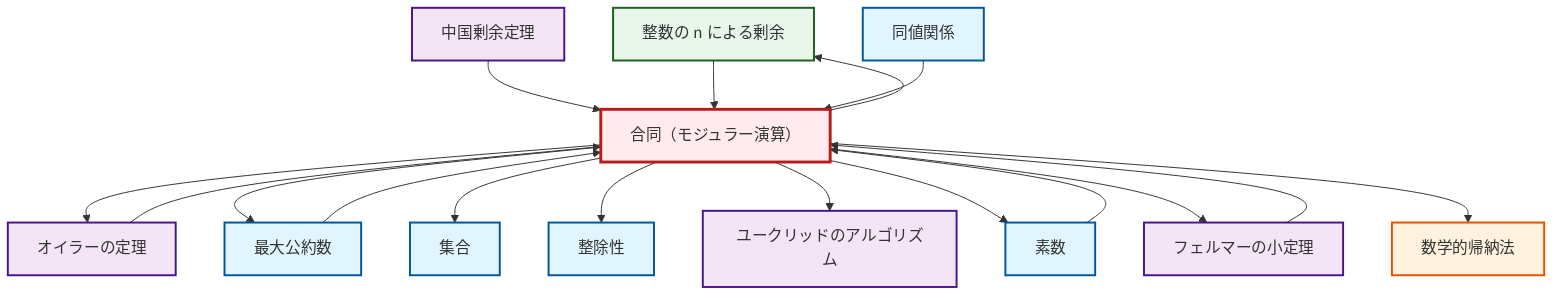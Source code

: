 graph TD
    classDef definition fill:#e1f5fe,stroke:#01579b,stroke-width:2px
    classDef theorem fill:#f3e5f5,stroke:#4a148c,stroke-width:2px
    classDef axiom fill:#fff3e0,stroke:#e65100,stroke-width:2px
    classDef example fill:#e8f5e9,stroke:#1b5e20,stroke-width:2px
    classDef current fill:#ffebee,stroke:#b71c1c,stroke-width:3px
    ex-quotient-integers-mod-n["整数の n による剰余"]:::example
    ax-induction["数学的帰納法"]:::axiom
    def-set["集合"]:::definition
    thm-chinese-remainder["中国剰余定理"]:::theorem
    def-gcd["最大公約数"]:::definition
    thm-euler["オイラーの定理"]:::theorem
    def-divisibility["整除性"]:::definition
    def-congruence["合同（モジュラー演算）"]:::definition
    def-prime["素数"]:::definition
    thm-fermat-little["フェルマーの小定理"]:::theorem
    def-equivalence-relation["同値関係"]:::definition
    thm-euclidean-algorithm["ユークリッドのアルゴリズム"]:::theorem
    thm-chinese-remainder --> def-congruence
    def-congruence --> thm-euler
    def-congruence --> def-gcd
    ex-quotient-integers-mod-n --> def-congruence
    thm-euler --> def-congruence
    def-congruence --> def-set
    def-gcd --> def-congruence
    def-congruence --> def-divisibility
    def-congruence --> ex-quotient-integers-mod-n
    def-equivalence-relation --> def-congruence
    def-congruence --> thm-euclidean-algorithm
    def-congruence --> def-prime
    def-congruence --> thm-fermat-little
    thm-fermat-little --> def-congruence
    def-prime --> def-congruence
    def-congruence --> ax-induction
    class def-congruence current
